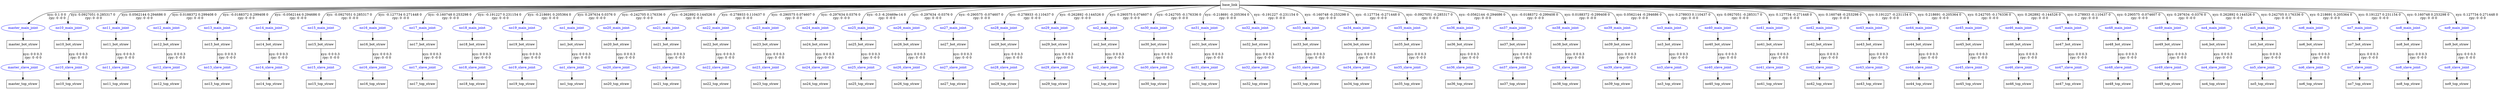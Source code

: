 digraph G {
node [shape=box];
"base_link" [label="base_link"];
"master_bot_straw" [label="master_bot_straw"];
"master_top_straw" [label="master_top_straw"];
"no10_bot_straw" [label="no10_bot_straw"];
"no10_top_straw" [label="no10_top_straw"];
"no11_bot_straw" [label="no11_bot_straw"];
"no11_top_straw" [label="no11_top_straw"];
"no12_bot_straw" [label="no12_bot_straw"];
"no12_top_straw" [label="no12_top_straw"];
"no13_bot_straw" [label="no13_bot_straw"];
"no13_top_straw" [label="no13_top_straw"];
"no14_bot_straw" [label="no14_bot_straw"];
"no14_top_straw" [label="no14_top_straw"];
"no15_bot_straw" [label="no15_bot_straw"];
"no15_top_straw" [label="no15_top_straw"];
"no16_bot_straw" [label="no16_bot_straw"];
"no16_top_straw" [label="no16_top_straw"];
"no17_bot_straw" [label="no17_bot_straw"];
"no17_top_straw" [label="no17_top_straw"];
"no18_bot_straw" [label="no18_bot_straw"];
"no18_top_straw" [label="no18_top_straw"];
"no19_bot_straw" [label="no19_bot_straw"];
"no19_top_straw" [label="no19_top_straw"];
"no1_bot_straw" [label="no1_bot_straw"];
"no1_top_straw" [label="no1_top_straw"];
"no20_bot_straw" [label="no20_bot_straw"];
"no20_top_straw" [label="no20_top_straw"];
"no21_bot_straw" [label="no21_bot_straw"];
"no21_top_straw" [label="no21_top_straw"];
"no22_bot_straw" [label="no22_bot_straw"];
"no22_top_straw" [label="no22_top_straw"];
"no23_bot_straw" [label="no23_bot_straw"];
"no23_top_straw" [label="no23_top_straw"];
"no24_bot_straw" [label="no24_bot_straw"];
"no24_top_straw" [label="no24_top_straw"];
"no25_bot_straw" [label="no25_bot_straw"];
"no25_top_straw" [label="no25_top_straw"];
"no26_bot_straw" [label="no26_bot_straw"];
"no26_top_straw" [label="no26_top_straw"];
"no27_bot_straw" [label="no27_bot_straw"];
"no27_top_straw" [label="no27_top_straw"];
"no28_bot_straw" [label="no28_bot_straw"];
"no28_top_straw" [label="no28_top_straw"];
"no29_bot_straw" [label="no29_bot_straw"];
"no29_top_straw" [label="no29_top_straw"];
"no2_bot_straw" [label="no2_bot_straw"];
"no2_top_straw" [label="no2_top_straw"];
"no30_bot_straw" [label="no30_bot_straw"];
"no30_top_straw" [label="no30_top_straw"];
"no31_bot_straw" [label="no31_bot_straw"];
"no31_top_straw" [label="no31_top_straw"];
"no32_bot_straw" [label="no32_bot_straw"];
"no32_top_straw" [label="no32_top_straw"];
"no33_bot_straw" [label="no33_bot_straw"];
"no33_top_straw" [label="no33_top_straw"];
"no34_bot_straw" [label="no34_bot_straw"];
"no34_top_straw" [label="no34_top_straw"];
"no35_bot_straw" [label="no35_bot_straw"];
"no35_top_straw" [label="no35_top_straw"];
"no36_bot_straw" [label="no36_bot_straw"];
"no36_top_straw" [label="no36_top_straw"];
"no37_bot_straw" [label="no37_bot_straw"];
"no37_top_straw" [label="no37_top_straw"];
"no38_bot_straw" [label="no38_bot_straw"];
"no38_top_straw" [label="no38_top_straw"];
"no39_bot_straw" [label="no39_bot_straw"];
"no39_top_straw" [label="no39_top_straw"];
"no3_bot_straw" [label="no3_bot_straw"];
"no3_top_straw" [label="no3_top_straw"];
"no40_bot_straw" [label="no40_bot_straw"];
"no40_top_straw" [label="no40_top_straw"];
"no41_bot_straw" [label="no41_bot_straw"];
"no41_top_straw" [label="no41_top_straw"];
"no42_bot_straw" [label="no42_bot_straw"];
"no42_top_straw" [label="no42_top_straw"];
"no43_bot_straw" [label="no43_bot_straw"];
"no43_top_straw" [label="no43_top_straw"];
"no44_bot_straw" [label="no44_bot_straw"];
"no44_top_straw" [label="no44_top_straw"];
"no45_bot_straw" [label="no45_bot_straw"];
"no45_top_straw" [label="no45_top_straw"];
"no46_bot_straw" [label="no46_bot_straw"];
"no46_top_straw" [label="no46_top_straw"];
"no47_bot_straw" [label="no47_bot_straw"];
"no47_top_straw" [label="no47_top_straw"];
"no48_bot_straw" [label="no48_bot_straw"];
"no48_top_straw" [label="no48_top_straw"];
"no49_bot_straw" [label="no49_bot_straw"];
"no49_top_straw" [label="no49_top_straw"];
"no4_bot_straw" [label="no4_bot_straw"];
"no4_top_straw" [label="no4_top_straw"];
"no5_bot_straw" [label="no5_bot_straw"];
"no5_top_straw" [label="no5_top_straw"];
"no6_bot_straw" [label="no6_bot_straw"];
"no6_top_straw" [label="no6_top_straw"];
"no7_bot_straw" [label="no7_bot_straw"];
"no7_top_straw" [label="no7_top_straw"];
"no8_bot_straw" [label="no8_bot_straw"];
"no8_top_straw" [label="no8_top_straw"];
"no9_bot_straw" [label="no9_bot_straw"];
"no9_top_straw" [label="no9_top_straw"];
node [shape=ellipse, color=blue, fontcolor=blue];
"base_link" -> "master_main_joint" [label="xyz: 0.1 0 0 \nrpy: 0 -0 0"]
"master_main_joint" -> "master_bot_straw"
"master_bot_straw" -> "master_slave_joint" [label="xyz: 0 0 0.3 \nrpy: 0 -0 0"]
"master_slave_joint" -> "master_top_straw"
"base_link" -> "no10_main_joint" [label="xyz: 0.0927051 0.285317 0 \nrpy: 0 -0 0"]
"no10_main_joint" -> "no10_bot_straw"
"no10_bot_straw" -> "no10_slave_joint" [label="xyz: 0 0 0.3 \nrpy: 0 -0 0"]
"no10_slave_joint" -> "no10_top_straw"
"base_link" -> "no11_main_joint" [label="xyz: 0.0562144 0.294686 0 \nrpy: 0 -0 0"]
"no11_main_joint" -> "no11_bot_straw"
"no11_bot_straw" -> "no11_slave_joint" [label="xyz: 0 0 0.3 \nrpy: 0 -0 0"]
"no11_slave_joint" -> "no11_top_straw"
"base_link" -> "no12_main_joint" [label="xyz: 0.0188372 0.299408 0 \nrpy: 0 -0 0"]
"no12_main_joint" -> "no12_bot_straw"
"no12_bot_straw" -> "no12_slave_joint" [label="xyz: 0 0 0.3 \nrpy: 0 -0 0"]
"no12_slave_joint" -> "no12_top_straw"
"base_link" -> "no13_main_joint" [label="xyz: -0.0188372 0.299408 0 \nrpy: 0 -0 0"]
"no13_main_joint" -> "no13_bot_straw"
"no13_bot_straw" -> "no13_slave_joint" [label="xyz: 0 0 0.3 \nrpy: 0 -0 0"]
"no13_slave_joint" -> "no13_top_straw"
"base_link" -> "no14_main_joint" [label="xyz: -0.0562144 0.294686 0 \nrpy: 0 -0 0"]
"no14_main_joint" -> "no14_bot_straw"
"no14_bot_straw" -> "no14_slave_joint" [label="xyz: 0 0 0.3 \nrpy: 0 -0 0"]
"no14_slave_joint" -> "no14_top_straw"
"base_link" -> "no15_main_joint" [label="xyz: -0.0927051 0.285317 0 \nrpy: 0 -0 0"]
"no15_main_joint" -> "no15_bot_straw"
"no15_bot_straw" -> "no15_slave_joint" [label="xyz: 0 0 0.3 \nrpy: 0 -0 0"]
"no15_slave_joint" -> "no15_top_straw"
"base_link" -> "no16_main_joint" [label="xyz: -0.127734 0.271448 0 \nrpy: 0 -0 0"]
"no16_main_joint" -> "no16_bot_straw"
"no16_bot_straw" -> "no16_slave_joint" [label="xyz: 0 0 0.3 \nrpy: 0 -0 0"]
"no16_slave_joint" -> "no16_top_straw"
"base_link" -> "no17_main_joint" [label="xyz: -0.160748 0.253298 0 \nrpy: 0 -0 0"]
"no17_main_joint" -> "no17_bot_straw"
"no17_bot_straw" -> "no17_slave_joint" [label="xyz: 0 0 0.3 \nrpy: 0 -0 0"]
"no17_slave_joint" -> "no17_top_straw"
"base_link" -> "no18_main_joint" [label="xyz: -0.191227 0.231154 0 \nrpy: 0 -0 0"]
"no18_main_joint" -> "no18_bot_straw"
"no18_bot_straw" -> "no18_slave_joint" [label="xyz: 0 0 0.3 \nrpy: 0 -0 0"]
"no18_slave_joint" -> "no18_top_straw"
"base_link" -> "no19_main_joint" [label="xyz: -0.218691 0.205364 0 \nrpy: 0 -0 0"]
"no19_main_joint" -> "no19_bot_straw"
"no19_bot_straw" -> "no19_slave_joint" [label="xyz: 0 0 0.3 \nrpy: 0 -0 0"]
"no19_slave_joint" -> "no19_top_straw"
"base_link" -> "no1_main_joint" [label="xyz: 0.297634 0.0376 0 \nrpy: 0 -0 0"]
"no1_main_joint" -> "no1_bot_straw"
"no1_bot_straw" -> "no1_slave_joint" [label="xyz: 0 0 0.3 \nrpy: 0 -0 0"]
"no1_slave_joint" -> "no1_top_straw"
"base_link" -> "no20_main_joint" [label="xyz: -0.242705 0.176336 0 \nrpy: 0 -0 0"]
"no20_main_joint" -> "no20_bot_straw"
"no20_bot_straw" -> "no20_slave_joint" [label="xyz: 0 0 0.3 \nrpy: 0 -0 0"]
"no20_slave_joint" -> "no20_top_straw"
"base_link" -> "no21_main_joint" [label="xyz: -0.262892 0.144526 0 \nrpy: 0 -0 0"]
"no21_main_joint" -> "no21_bot_straw"
"no21_bot_straw" -> "no21_slave_joint" [label="xyz: 0 0 0.3 \nrpy: 0 -0 0"]
"no21_slave_joint" -> "no21_top_straw"
"base_link" -> "no22_main_joint" [label="xyz: -0.278933 0.110437 0 \nrpy: 0 -0 0"]
"no22_main_joint" -> "no22_bot_straw"
"no22_bot_straw" -> "no22_slave_joint" [label="xyz: 0 0 0.3 \nrpy: 0 -0 0"]
"no22_slave_joint" -> "no22_top_straw"
"base_link" -> "no23_main_joint" [label="xyz: -0.290575 0.074607 0 \nrpy: 0 -0 0"]
"no23_main_joint" -> "no23_bot_straw"
"no23_bot_straw" -> "no23_slave_joint" [label="xyz: 0 0 0.3 \nrpy: 0 -0 0"]
"no23_slave_joint" -> "no23_top_straw"
"base_link" -> "no24_main_joint" [label="xyz: -0.297634 0.0376 0 \nrpy: 0 -0 0"]
"no24_main_joint" -> "no24_bot_straw"
"no24_bot_straw" -> "no24_slave_joint" [label="xyz: 0 0 0.3 \nrpy: 0 -0 0"]
"no24_slave_joint" -> "no24_top_straw"
"base_link" -> "no25_main_joint" [label="xyz: -0.3 -6.20469e-14 0 \nrpy: 0 -0 0"]
"no25_main_joint" -> "no25_bot_straw"
"no25_bot_straw" -> "no25_slave_joint" [label="xyz: 0 0 0.3 \nrpy: 0 -0 0"]
"no25_slave_joint" -> "no25_top_straw"
"base_link" -> "no26_main_joint" [label="xyz: -0.297634 -0.0376 0 \nrpy: 0 -0 0"]
"no26_main_joint" -> "no26_bot_straw"
"no26_bot_straw" -> "no26_slave_joint" [label="xyz: 0 0 0.3 \nrpy: 0 -0 0"]
"no26_slave_joint" -> "no26_top_straw"
"base_link" -> "no27_main_joint" [label="xyz: -0.290575 -0.074607 0 \nrpy: 0 -0 0"]
"no27_main_joint" -> "no27_bot_straw"
"no27_bot_straw" -> "no27_slave_joint" [label="xyz: 0 0 0.3 \nrpy: 0 -0 0"]
"no27_slave_joint" -> "no27_top_straw"
"base_link" -> "no28_main_joint" [label="xyz: -0.278933 -0.110437 0 \nrpy: 0 -0 0"]
"no28_main_joint" -> "no28_bot_straw"
"no28_bot_straw" -> "no28_slave_joint" [label="xyz: 0 0 0.3 \nrpy: 0 -0 0"]
"no28_slave_joint" -> "no28_top_straw"
"base_link" -> "no29_main_joint" [label="xyz: -0.262892 -0.144526 0 \nrpy: 0 -0 0"]
"no29_main_joint" -> "no29_bot_straw"
"no29_bot_straw" -> "no29_slave_joint" [label="xyz: 0 0 0.3 \nrpy: 0 -0 0"]
"no29_slave_joint" -> "no29_top_straw"
"base_link" -> "no2_main_joint" [label="xyz: 0.290575 0.074607 0 \nrpy: 0 -0 0"]
"no2_main_joint" -> "no2_bot_straw"
"no2_bot_straw" -> "no2_slave_joint" [label="xyz: 0 0 0.3 \nrpy: 0 -0 0"]
"no2_slave_joint" -> "no2_top_straw"
"base_link" -> "no30_main_joint" [label="xyz: -0.242705 -0.176336 0 \nrpy: 0 -0 0"]
"no30_main_joint" -> "no30_bot_straw"
"no30_bot_straw" -> "no30_slave_joint" [label="xyz: 0 0 0.3 \nrpy: 0 -0 0"]
"no30_slave_joint" -> "no30_top_straw"
"base_link" -> "no31_main_joint" [label="xyz: -0.218691 -0.205364 0 \nrpy: 0 -0 0"]
"no31_main_joint" -> "no31_bot_straw"
"no31_bot_straw" -> "no31_slave_joint" [label="xyz: 0 0 0.3 \nrpy: 0 -0 0"]
"no31_slave_joint" -> "no31_top_straw"
"base_link" -> "no32_main_joint" [label="xyz: -0.191227 -0.231154 0 \nrpy: 0 -0 0"]
"no32_main_joint" -> "no32_bot_straw"
"no32_bot_straw" -> "no32_slave_joint" [label="xyz: 0 0 0.3 \nrpy: 0 -0 0"]
"no32_slave_joint" -> "no32_top_straw"
"base_link" -> "no33_main_joint" [label="xyz: -0.160748 -0.253298 0 \nrpy: 0 -0 0"]
"no33_main_joint" -> "no33_bot_straw"
"no33_bot_straw" -> "no33_slave_joint" [label="xyz: 0 0 0.3 \nrpy: 0 -0 0"]
"no33_slave_joint" -> "no33_top_straw"
"base_link" -> "no34_main_joint" [label="xyz: -0.127734 -0.271448 0 \nrpy: 0 -0 0"]
"no34_main_joint" -> "no34_bot_straw"
"no34_bot_straw" -> "no34_slave_joint" [label="xyz: 0 0 0.3 \nrpy: 0 -0 0"]
"no34_slave_joint" -> "no34_top_straw"
"base_link" -> "no35_main_joint" [label="xyz: -0.0927051 -0.285317 0 \nrpy: 0 -0 0"]
"no35_main_joint" -> "no35_bot_straw"
"no35_bot_straw" -> "no35_slave_joint" [label="xyz: 0 0 0.3 \nrpy: 0 -0 0"]
"no35_slave_joint" -> "no35_top_straw"
"base_link" -> "no36_main_joint" [label="xyz: -0.0562144 -0.294686 0 \nrpy: 0 -0 0"]
"no36_main_joint" -> "no36_bot_straw"
"no36_bot_straw" -> "no36_slave_joint" [label="xyz: 0 0 0.3 \nrpy: 0 -0 0"]
"no36_slave_joint" -> "no36_top_straw"
"base_link" -> "no37_main_joint" [label="xyz: -0.0188372 -0.299408 0 \nrpy: 0 -0 0"]
"no37_main_joint" -> "no37_bot_straw"
"no37_bot_straw" -> "no37_slave_joint" [label="xyz: 0 0 0.3 \nrpy: 0 -0 0"]
"no37_slave_joint" -> "no37_top_straw"
"base_link" -> "no38_main_joint" [label="xyz: 0.0188372 -0.299408 0 \nrpy: 0 -0 0"]
"no38_main_joint" -> "no38_bot_straw"
"no38_bot_straw" -> "no38_slave_joint" [label="xyz: 0 0 0.3 \nrpy: 0 -0 0"]
"no38_slave_joint" -> "no38_top_straw"
"base_link" -> "no39_main_joint" [label="xyz: 0.0562144 -0.294686 0 \nrpy: 0 -0 0"]
"no39_main_joint" -> "no39_bot_straw"
"no39_bot_straw" -> "no39_slave_joint" [label="xyz: 0 0 0.3 \nrpy: 0 -0 0"]
"no39_slave_joint" -> "no39_top_straw"
"base_link" -> "no3_main_joint" [label="xyz: 0.278933 0.110437 0 \nrpy: 0 -0 0"]
"no3_main_joint" -> "no3_bot_straw"
"no3_bot_straw" -> "no3_slave_joint" [label="xyz: 0 0 0.3 \nrpy: 0 -0 0"]
"no3_slave_joint" -> "no3_top_straw"
"base_link" -> "no40_main_joint" [label="xyz: 0.0927051 -0.285317 0 \nrpy: 0 -0 0"]
"no40_main_joint" -> "no40_bot_straw"
"no40_bot_straw" -> "no40_slave_joint" [label="xyz: 0 0 0.3 \nrpy: 0 -0 0"]
"no40_slave_joint" -> "no40_top_straw"
"base_link" -> "no41_main_joint" [label="xyz: 0.127734 -0.271448 0 \nrpy: 0 -0 0"]
"no41_main_joint" -> "no41_bot_straw"
"no41_bot_straw" -> "no41_slave_joint" [label="xyz: 0 0 0.3 \nrpy: 0 -0 0"]
"no41_slave_joint" -> "no41_top_straw"
"base_link" -> "no42_main_joint" [label="xyz: 0.160748 -0.253298 0 \nrpy: 0 -0 0"]
"no42_main_joint" -> "no42_bot_straw"
"no42_bot_straw" -> "no42_slave_joint" [label="xyz: 0 0 0.3 \nrpy: 0 -0 0"]
"no42_slave_joint" -> "no42_top_straw"
"base_link" -> "no43_main_joint" [label="xyz: 0.191227 -0.231154 0 \nrpy: 0 -0 0"]
"no43_main_joint" -> "no43_bot_straw"
"no43_bot_straw" -> "no43_slave_joint" [label="xyz: 0 0 0.3 \nrpy: 0 -0 0"]
"no43_slave_joint" -> "no43_top_straw"
"base_link" -> "no44_main_joint" [label="xyz: 0.218691 -0.205364 0 \nrpy: 0 -0 0"]
"no44_main_joint" -> "no44_bot_straw"
"no44_bot_straw" -> "no44_slave_joint" [label="xyz: 0 0 0.3 \nrpy: 0 -0 0"]
"no44_slave_joint" -> "no44_top_straw"
"base_link" -> "no45_main_joint" [label="xyz: 0.242705 -0.176336 0 \nrpy: 0 -0 0"]
"no45_main_joint" -> "no45_bot_straw"
"no45_bot_straw" -> "no45_slave_joint" [label="xyz: 0 0 0.3 \nrpy: 0 -0 0"]
"no45_slave_joint" -> "no45_top_straw"
"base_link" -> "no46_main_joint" [label="xyz: 0.262892 -0.144526 0 \nrpy: 0 -0 0"]
"no46_main_joint" -> "no46_bot_straw"
"no46_bot_straw" -> "no46_slave_joint" [label="xyz: 0 0 0.3 \nrpy: 0 -0 0"]
"no46_slave_joint" -> "no46_top_straw"
"base_link" -> "no47_main_joint" [label="xyz: 0.278933 -0.110437 0 \nrpy: 0 -0 0"]
"no47_main_joint" -> "no47_bot_straw"
"no47_bot_straw" -> "no47_slave_joint" [label="xyz: 0 0 0.3 \nrpy: 0 -0 0"]
"no47_slave_joint" -> "no47_top_straw"
"base_link" -> "no48_main_joint" [label="xyz: 0.290575 -0.074607 0 \nrpy: 0 -0 0"]
"no48_main_joint" -> "no48_bot_straw"
"no48_bot_straw" -> "no48_slave_joint" [label="xyz: 0 0 0.3 \nrpy: 0 -0 0"]
"no48_slave_joint" -> "no48_top_straw"
"base_link" -> "no49_main_joint" [label="xyz: 0.297634 -0.0376 0 \nrpy: 0 -0 0"]
"no49_main_joint" -> "no49_bot_straw"
"no49_bot_straw" -> "no49_slave_joint" [label="xyz: 0 0 0.3 \nrpy: 0 -0 0"]
"no49_slave_joint" -> "no49_top_straw"
"base_link" -> "no4_main_joint" [label="xyz: 0.262892 0.144526 0 \nrpy: 0 -0 0"]
"no4_main_joint" -> "no4_bot_straw"
"no4_bot_straw" -> "no4_slave_joint" [label="xyz: 0 0 0.3 \nrpy: 0 -0 0"]
"no4_slave_joint" -> "no4_top_straw"
"base_link" -> "no5_main_joint" [label="xyz: 0.242705 0.176336 0 \nrpy: 0 -0 0"]
"no5_main_joint" -> "no5_bot_straw"
"no5_bot_straw" -> "no5_slave_joint" [label="xyz: 0 0 0.3 \nrpy: 0 -0 0"]
"no5_slave_joint" -> "no5_top_straw"
"base_link" -> "no6_main_joint" [label="xyz: 0.218691 0.205364 0 \nrpy: 0 -0 0"]
"no6_main_joint" -> "no6_bot_straw"
"no6_bot_straw" -> "no6_slave_joint" [label="xyz: 0 0 0.3 \nrpy: 0 -0 0"]
"no6_slave_joint" -> "no6_top_straw"
"base_link" -> "no7_main_joint" [label="xyz: 0.191227 0.231154 0 \nrpy: 0 -0 0"]
"no7_main_joint" -> "no7_bot_straw"
"no7_bot_straw" -> "no7_slave_joint" [label="xyz: 0 0 0.3 \nrpy: 0 -0 0"]
"no7_slave_joint" -> "no7_top_straw"
"base_link" -> "no8_main_joint" [label="xyz: 0.160748 0.253298 0 \nrpy: 0 -0 0"]
"no8_main_joint" -> "no8_bot_straw"
"no8_bot_straw" -> "no8_slave_joint" [label="xyz: 0 0 0.3 \nrpy: 0 -0 0"]
"no8_slave_joint" -> "no8_top_straw"
"base_link" -> "no9_main_joint" [label="xyz: 0.127734 0.271448 0 \nrpy: 0 -0 0"]
"no9_main_joint" -> "no9_bot_straw"
"no9_bot_straw" -> "no9_slave_joint" [label="xyz: 0 0 0.3 \nrpy: 0 -0 0"]
"no9_slave_joint" -> "no9_top_straw"
}
